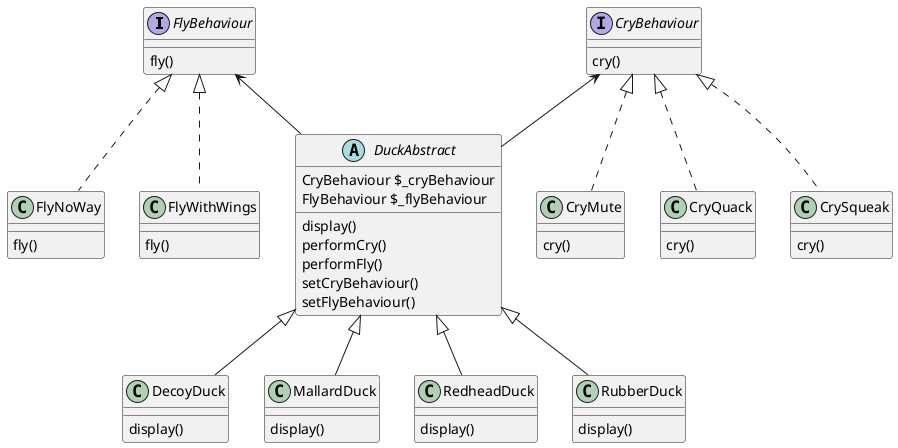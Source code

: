@startuml

FlyBehaviour <|.. FlyNoWay
FlyBehaviour <|.. FlyWithWings

interface FlyBehaviour
FlyBehaviour : fly()

class FlyNoWay
FlyNoWay : fly()

class FlyWithWings
FlyWithWings : fly()

CryBehaviour <|.. CryMute
CryBehaviour <|.. CryQuack
CryBehaviour <|.. CrySqueak

interface CryBehaviour
CryBehaviour : cry()

class CryMute
CryMute : cry()

class CryQuack
CryQuack : cry()

class CrySqueak
CrySqueak : cry()

DuckAbstract <|-- DecoyDuck
DuckAbstract <|-- MallardDuck
DuckAbstract <|-- RedheadDuck
DuckAbstract <|-- RubberDuck
CryBehaviour <-- DuckAbstract
FlyBehaviour <-- DuckAbstract

abstract class DuckAbstract
DuckAbstract : CryBehaviour $_cryBehaviour
DuckAbstract : FlyBehaviour $_flyBehaviour
DuckAbstract : display()
DuckAbstract : performCry()
DuckAbstract : performFly()
DuckAbstract : setCryBehaviour()
DuckAbstract : setFlyBehaviour()

class DecoyDuck
DecoyDuck : display()

class MallardDuck
MallardDuck : display()

class RedheadDuck
RedheadDuck : display()

class RubberDuck
RubberDuck : display()

@enduml